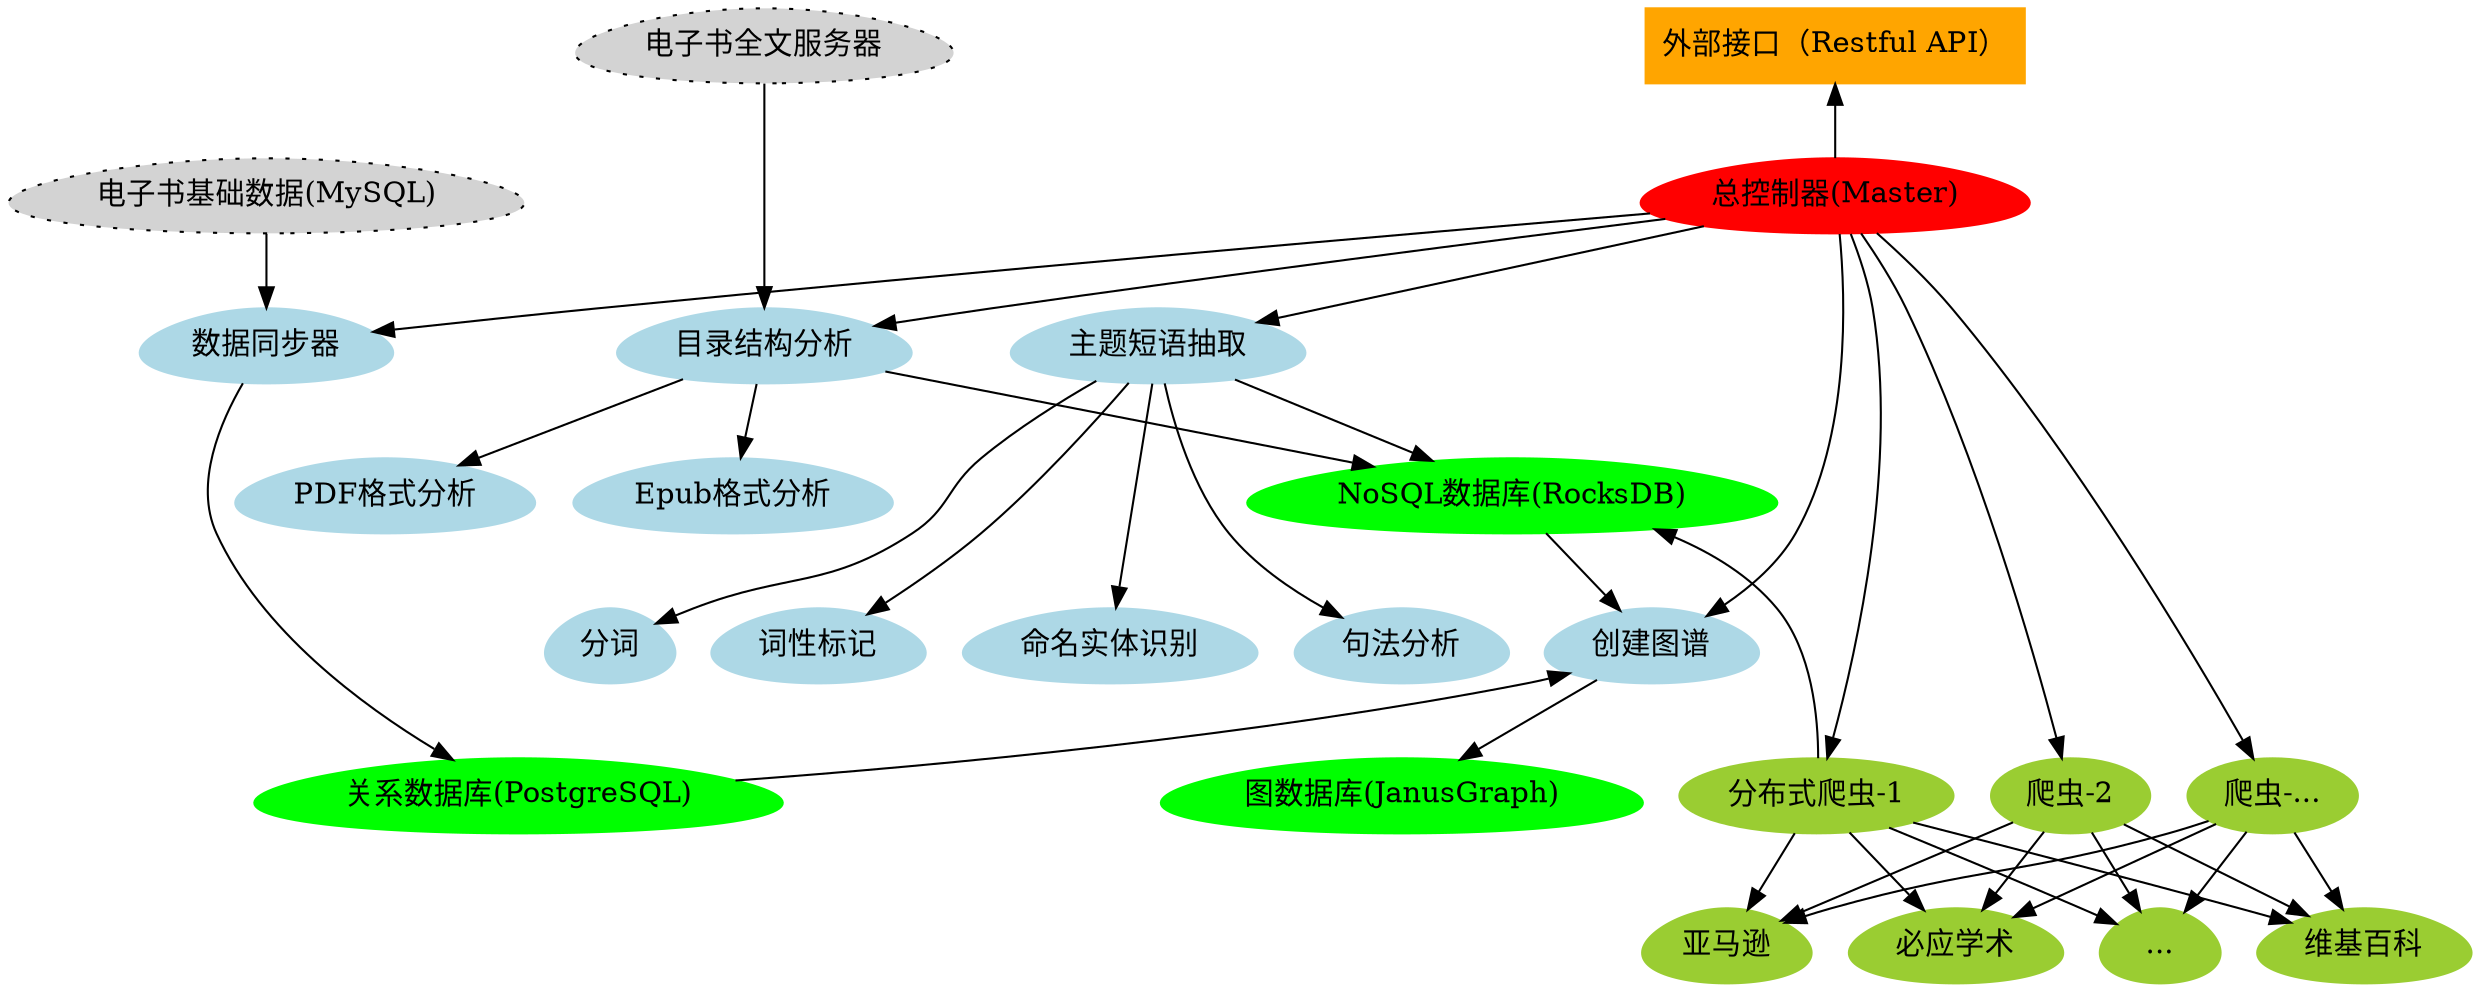 digraph g {
  fontname = "微软雅黑";
  graph [ordering="out"];
  margin=0;

  node[shape=egg, bgcolor="lightblue", style="filled, dotted"];
  fileserver[label="电子书全文服务器", shape=egg, bgcolor=red];
  mysql[label="电子书基础数据(MySQL)",shape=egg];

  node[shape=egg, color="lightblue", style="filled, solid"];

  master[label="总控制器(Master)", color="red", fontcolor="black" style="filled"];
  
  graphdb[label="图数据库(JanusGraph)", shape=egg, color="green"];
  nosqldb[label="NoSQL数据库(RocksDB)", shape=egg, color="green"];
  rdb[label="关系数据库(PostgreSQL)", shape=egg, color="green"];

  sync[label="数据同步器"];
  
  mysql -> sync;
  sync-> rdb;
  master -> sync;
  
  
  parse[label="目录结构分析"];
  topic[label="主题短语抽取"];

  pdf[label="PDF格式分析"];
  epub[label="Epub格式分析"];
  parse -> {pdf, epub};

  tokenize[label="分词"];
  tag[label="词性标记"];
  ner[label="命名实体识别"];
  dep[label="句法分析"];
  topic -> {tokenize, tag, ner, dep};
    
  fileserver -> parse;
  
  parse -> nosqldb;
  topic -> nosqldb;

  master -> parse;
  master -> topic;
  
  
  creategraph[label="创建图谱"];
  rdb -> creategraph;
  nosqldb -> creategraph;
  creategraph -> graphdb;
  master -> creategraph;
  

  apiserver[label="外部接口（Restful API）", color="orange", shape=box]
  # apiserver -> graphdb;
  master -> apiserver;

  #{rank=same;    wiki;    parse;    topic;    };
  # {rank=same;    nosqldb;     rdb;    };

  
  f1[label="分布式爬虫-1", shape=ellipse, color="yellowgreen"];
  f2[label="爬虫-2", shape=ellipse, color="yellowgreen"];
  f3[label="爬虫-...", shape=ellipse, color="yellowgreen"];

  amazon[label="亚马逊", color="yellowgreen"];
  bing[label="必应学术", color="yellowgreen"];
  sitemore[label="...", color="yellowgreen"];
  wiki[label="维基百科", color="yellowgreen"];

  f1 -> {amazon, bing, sitemore, wiki};
  f2 -> {amazon, bing, sitemore, wiki};
  f3 -> {amazon, bing, sitemore, wiki};
  master -> {f1, f2, f3};

  {f1} -> nosqldb;
  
  {rank=same;    graphdb;   rdb;   f1;    };
  {rank=min;   apiserver;  }  
  {rank=same;
    creategraph, tokenize, tag, ner, dep};
}
